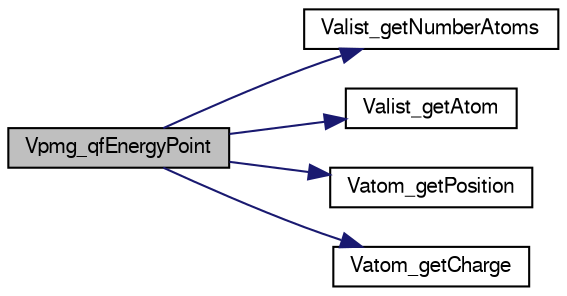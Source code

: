 digraph "Vpmg_qfEnergyPoint"
{
  edge [fontname="FreeSans",fontsize="10",labelfontname="FreeSans",labelfontsize="10"];
  node [fontname="FreeSans",fontsize="10",shape=record];
  rankdir="LR";
  Node1 [label="Vpmg_qfEnergyPoint",height=0.2,width=0.4,color="black", fillcolor="grey75", style="filled" fontcolor="black"];
  Node1 -> Node2 [color="midnightblue",fontsize="10",style="solid",fontname="FreeSans"];
  Node2 [label="Valist_getNumberAtoms",height=0.2,width=0.4,color="black", fillcolor="white", style="filled",URL="$group___valist.html#gaff55ce9b8624255736b0ccf62030f230",tooltip="Get number of atoms in the list."];
  Node1 -> Node3 [color="midnightblue",fontsize="10",style="solid",fontname="FreeSans"];
  Node3 [label="Valist_getAtom",height=0.2,width=0.4,color="black", fillcolor="white", style="filled",URL="$group___valist.html#gaf9175f6b6d2c33ad79bd525fc9e0e043",tooltip="Get pointer to particular atom in list."];
  Node1 -> Node4 [color="midnightblue",fontsize="10",style="solid",fontname="FreeSans"];
  Node4 [label="Vatom_getPosition",height=0.2,width=0.4,color="black", fillcolor="white", style="filled",URL="$group___vatom.html#ga282b06da5d33678cab1173a6fe5bc89c",tooltip="Get atomic position."];
  Node1 -> Node5 [color="midnightblue",fontsize="10",style="solid",fontname="FreeSans"];
  Node5 [label="Vatom_getCharge",height=0.2,width=0.4,color="black", fillcolor="white", style="filled",URL="$group___vatom.html#gad310786c8f4b295fea34c76b9c308ac5",tooltip="Get atomic charge."];
}
